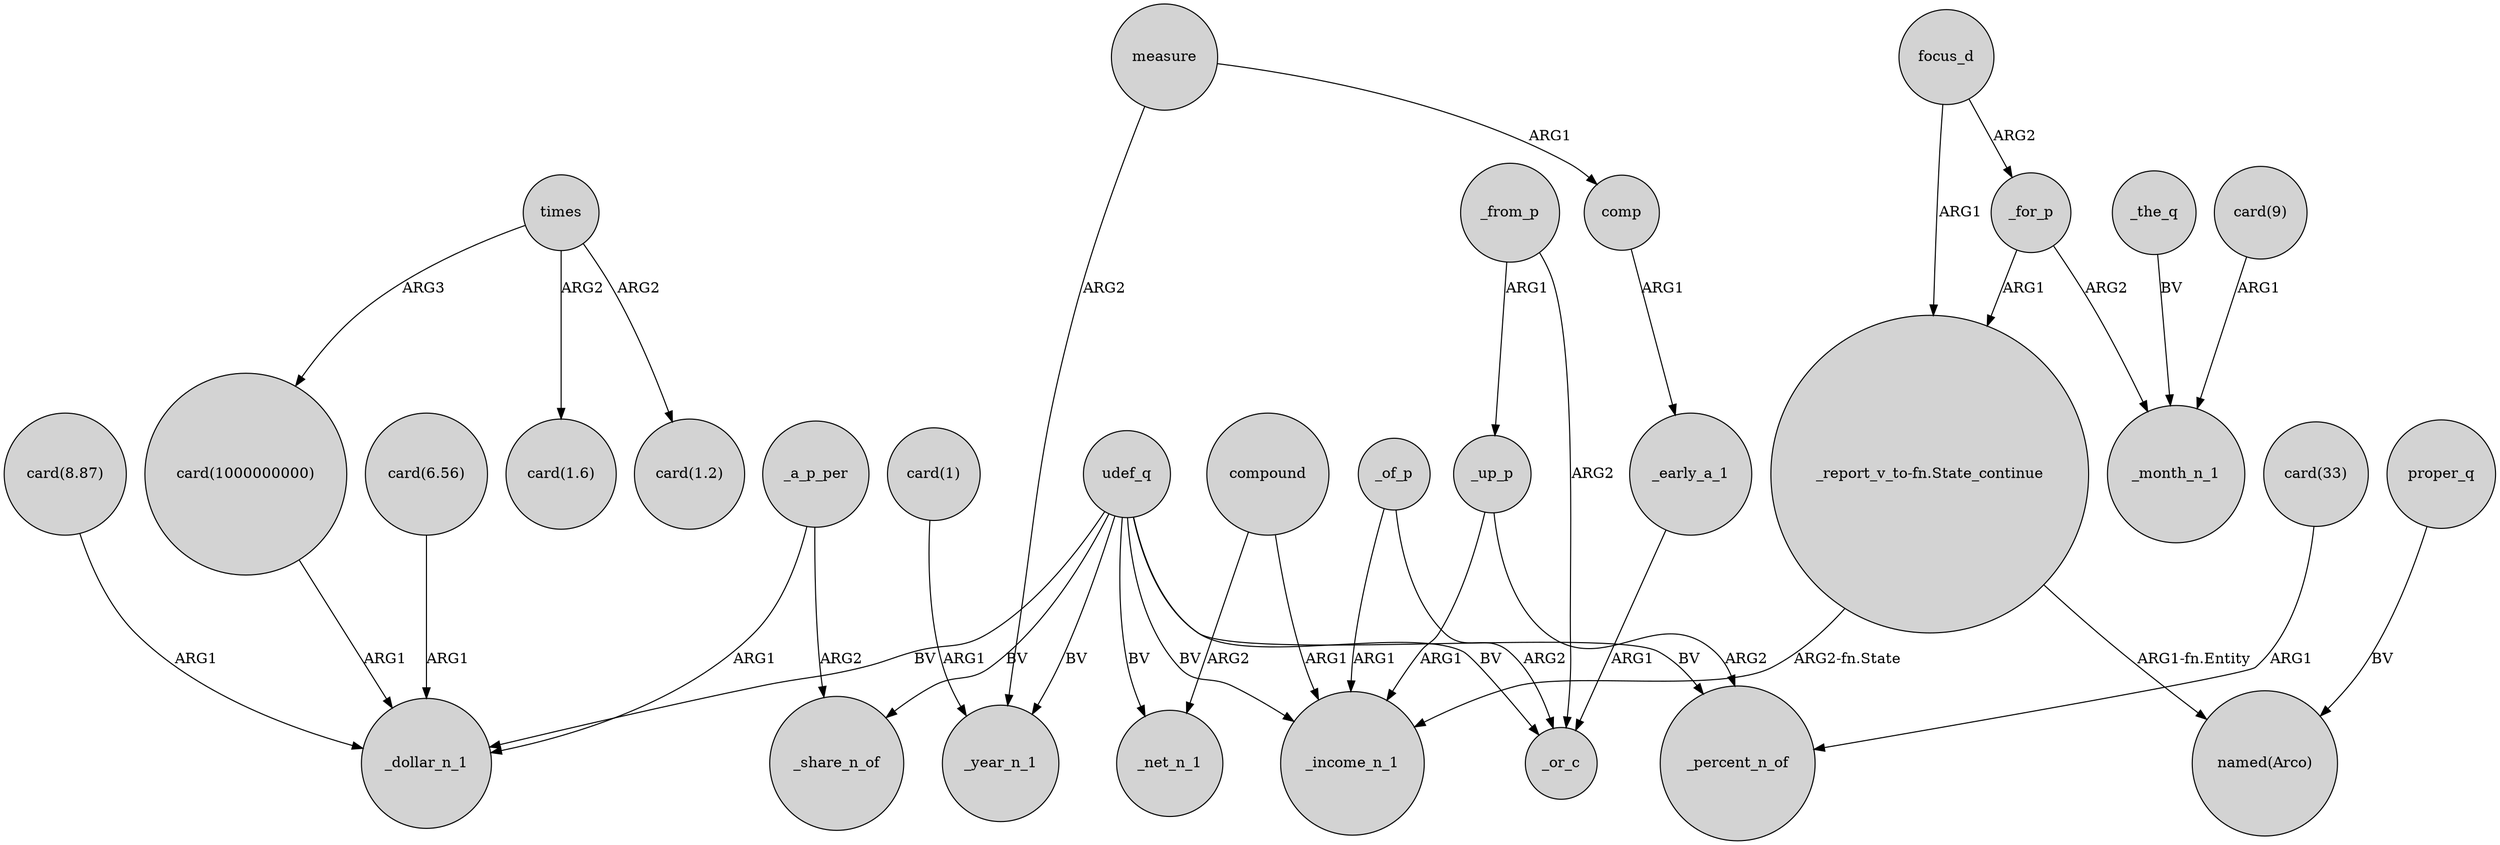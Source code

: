 digraph {
	node [shape=circle style=filled]
	_up_p -> _percent_n_of [label=ARG2]
	proper_q -> "named(Arco)" [label=BV]
	"card(8.87)" -> _dollar_n_1 [label=ARG1]
	"card(1000000000)" -> _dollar_n_1 [label=ARG1]
	compound -> _net_n_1 [label=ARG2]
	times -> "card(1.6)" [label=ARG2]
	"card(1)" -> _year_n_1 [label=ARG1]
	_the_q -> _month_n_1 [label=BV]
	times -> "card(1.2)" [label=ARG2]
	udef_q -> _income_n_1 [label=BV]
	"card(6.56)" -> _dollar_n_1 [label=ARG1]
	_of_p -> _income_n_1 [label=ARG1]
	comp -> _early_a_1 [label=ARG1]
	"_report_v_to-fn.State_continue" -> "named(Arco)" [label="ARG1-fn.Entity"]
	times -> "card(1000000000)" [label=ARG3]
	_for_p -> "_report_v_to-fn.State_continue" [label=ARG1]
	udef_q -> _or_c [label=BV]
	measure -> _year_n_1 [label=ARG2]
	_up_p -> _income_n_1 [label=ARG1]
	compound -> _income_n_1 [label=ARG1]
	_a_p_per -> _share_n_of [label=ARG2]
	udef_q -> _percent_n_of [label=BV]
	"_report_v_to-fn.State_continue" -> _income_n_1 [label="ARG2-fn.State"]
	udef_q -> _share_n_of [label=BV]
	udef_q -> _net_n_1 [label=BV]
	udef_q -> _dollar_n_1 [label=BV]
	_from_p -> _or_c [label=ARG2]
	focus_d -> "_report_v_to-fn.State_continue" [label=ARG1]
	_a_p_per -> _dollar_n_1 [label=ARG1]
	measure -> comp [label=ARG1]
	"card(33)" -> _percent_n_of [label=ARG1]
	_early_a_1 -> _or_c [label=ARG1]
	udef_q -> _year_n_1 [label=BV]
	_of_p -> _or_c [label=ARG2]
	_from_p -> _up_p [label=ARG1]
	focus_d -> _for_p [label=ARG2]
	"card(9)" -> _month_n_1 [label=ARG1]
	_for_p -> _month_n_1 [label=ARG2]
}
